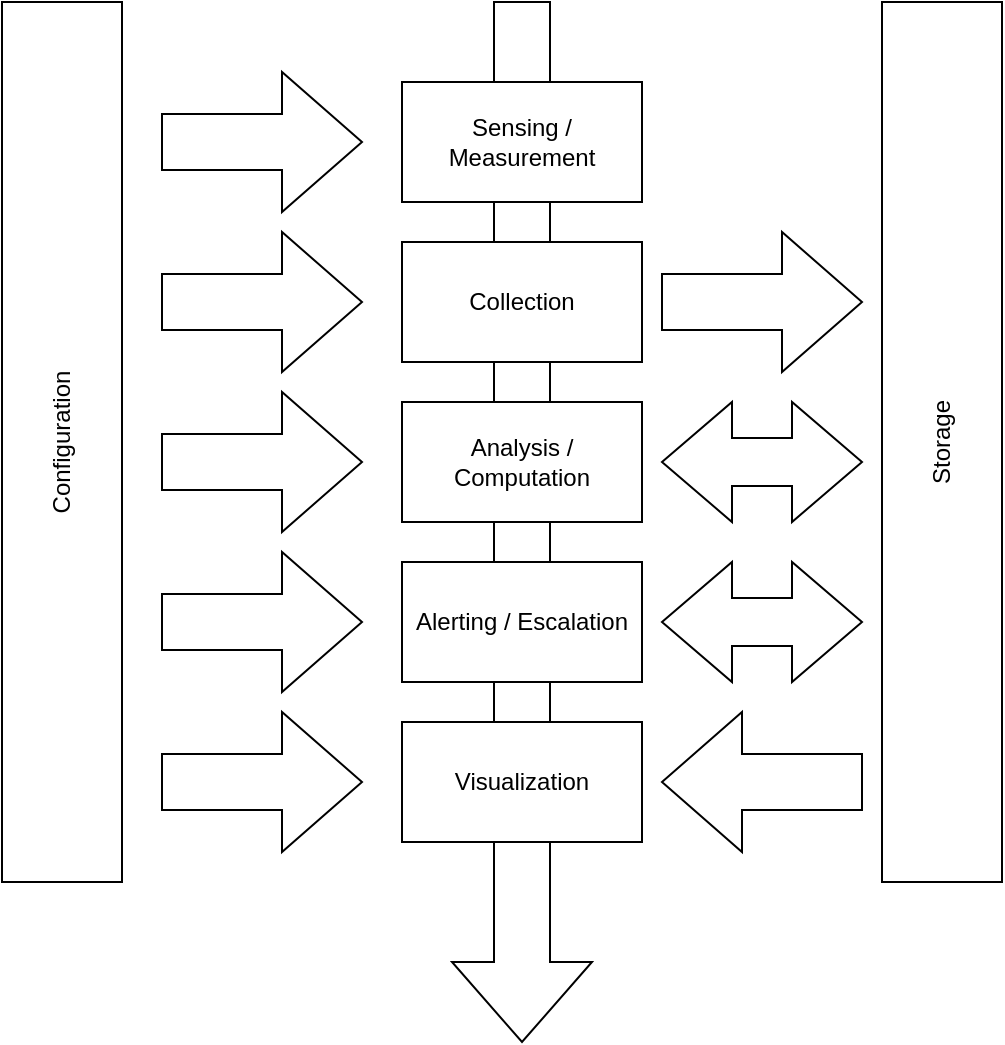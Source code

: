 <mxfile version="22.1.11" type="github">
  <diagram name="Page-1" id="OvwgAydtFMDjc4zr5ukF">
    <mxGraphModel dx="794" dy="446" grid="1" gridSize="10" guides="1" tooltips="1" connect="1" arrows="1" fold="1" page="1" pageScale="1" pageWidth="850" pageHeight="1100" math="0" shadow="0">
      <root>
        <mxCell id="0" />
        <mxCell id="1" parent="0" />
        <mxCell id="I1ZlF1SSEJVN_7GYe1E7-20" value="" style="html=1;shadow=0;dashed=0;align=center;verticalAlign=middle;shape=mxgraph.arrows2.arrow;dy=0.6;dx=40;notch=0;direction=south;" vertex="1" parent="1">
          <mxGeometry x="425" y="120" width="70" height="520" as="geometry" />
        </mxCell>
        <mxCell id="I1ZlF1SSEJVN_7GYe1E7-1" value="Sensing / Measurement" style="rounded=0;whiteSpace=wrap;html=1;" vertex="1" parent="1">
          <mxGeometry x="400" y="160" width="120" height="60" as="geometry" />
        </mxCell>
        <mxCell id="I1ZlF1SSEJVN_7GYe1E7-2" value="Configuration" style="rounded=0;whiteSpace=wrap;html=1;rotation=-90;" vertex="1" parent="1">
          <mxGeometry x="10" y="310" width="440" height="60" as="geometry" />
        </mxCell>
        <mxCell id="I1ZlF1SSEJVN_7GYe1E7-3" value="Collection" style="rounded=0;whiteSpace=wrap;html=1;" vertex="1" parent="1">
          <mxGeometry x="400" y="240" width="120" height="60" as="geometry" />
        </mxCell>
        <mxCell id="I1ZlF1SSEJVN_7GYe1E7-4" value="Analysis / Computation" style="rounded=0;whiteSpace=wrap;html=1;" vertex="1" parent="1">
          <mxGeometry x="400" y="320" width="120" height="60" as="geometry" />
        </mxCell>
        <mxCell id="I1ZlF1SSEJVN_7GYe1E7-5" value="Alerting / Escalation" style="rounded=0;whiteSpace=wrap;html=1;" vertex="1" parent="1">
          <mxGeometry x="400" y="400" width="120" height="60" as="geometry" />
        </mxCell>
        <mxCell id="I1ZlF1SSEJVN_7GYe1E7-6" value="Visualization" style="rounded=0;whiteSpace=wrap;html=1;" vertex="1" parent="1">
          <mxGeometry x="400" y="480" width="120" height="60" as="geometry" />
        </mxCell>
        <mxCell id="I1ZlF1SSEJVN_7GYe1E7-7" value="Storage" style="rounded=0;whiteSpace=wrap;html=1;rotation=-90;" vertex="1" parent="1">
          <mxGeometry x="450" y="310" width="440" height="60" as="geometry" />
        </mxCell>
        <mxCell id="I1ZlF1SSEJVN_7GYe1E7-10" value="" style="html=1;shadow=0;dashed=0;align=center;verticalAlign=middle;shape=mxgraph.arrows2.arrow;dy=0.6;dx=40;notch=0;" vertex="1" parent="1">
          <mxGeometry x="280" y="155" width="100" height="70" as="geometry" />
        </mxCell>
        <mxCell id="I1ZlF1SSEJVN_7GYe1E7-11" value="" style="html=1;shadow=0;dashed=0;align=center;verticalAlign=middle;shape=mxgraph.arrows2.arrow;dy=0.6;dx=40;notch=0;" vertex="1" parent="1">
          <mxGeometry x="280" y="235" width="100" height="70" as="geometry" />
        </mxCell>
        <mxCell id="I1ZlF1SSEJVN_7GYe1E7-12" value="" style="html=1;shadow=0;dashed=0;align=center;verticalAlign=middle;shape=mxgraph.arrows2.arrow;dy=0.6;dx=40;notch=0;" vertex="1" parent="1">
          <mxGeometry x="280" y="315" width="100" height="70" as="geometry" />
        </mxCell>
        <mxCell id="I1ZlF1SSEJVN_7GYe1E7-13" value="" style="html=1;shadow=0;dashed=0;align=center;verticalAlign=middle;shape=mxgraph.arrows2.arrow;dy=0.6;dx=40;notch=0;" vertex="1" parent="1">
          <mxGeometry x="280" y="395" width="100" height="70" as="geometry" />
        </mxCell>
        <mxCell id="I1ZlF1SSEJVN_7GYe1E7-14" value="" style="html=1;shadow=0;dashed=0;align=center;verticalAlign=middle;shape=mxgraph.arrows2.arrow;dy=0.6;dx=40;notch=0;" vertex="1" parent="1">
          <mxGeometry x="280" y="475" width="100" height="70" as="geometry" />
        </mxCell>
        <mxCell id="I1ZlF1SSEJVN_7GYe1E7-15" value="" style="html=1;shadow=0;dashed=0;align=center;verticalAlign=middle;shape=mxgraph.arrows2.arrow;dy=0.6;dx=40;notch=0;" vertex="1" parent="1">
          <mxGeometry x="530" y="235" width="100" height="70" as="geometry" />
        </mxCell>
        <mxCell id="I1ZlF1SSEJVN_7GYe1E7-16" value="" style="html=1;shadow=0;dashed=0;align=center;verticalAlign=middle;shape=mxgraph.arrows2.twoWayArrow;dy=0.6;dx=35;" vertex="1" parent="1">
          <mxGeometry x="530" y="320" width="100" height="60" as="geometry" />
        </mxCell>
        <mxCell id="I1ZlF1SSEJVN_7GYe1E7-17" value="" style="html=1;shadow=0;dashed=0;align=center;verticalAlign=middle;shape=mxgraph.arrows2.arrow;dy=0.6;dx=40;notch=0;flipV=0;flipH=1;" vertex="1" parent="1">
          <mxGeometry x="530" y="475" width="100" height="70" as="geometry" />
        </mxCell>
        <mxCell id="I1ZlF1SSEJVN_7GYe1E7-19" value="" style="html=1;shadow=0;dashed=0;align=center;verticalAlign=middle;shape=mxgraph.arrows2.twoWayArrow;dy=0.6;dx=35;" vertex="1" parent="1">
          <mxGeometry x="530" y="400" width="100" height="60" as="geometry" />
        </mxCell>
      </root>
    </mxGraphModel>
  </diagram>
</mxfile>
